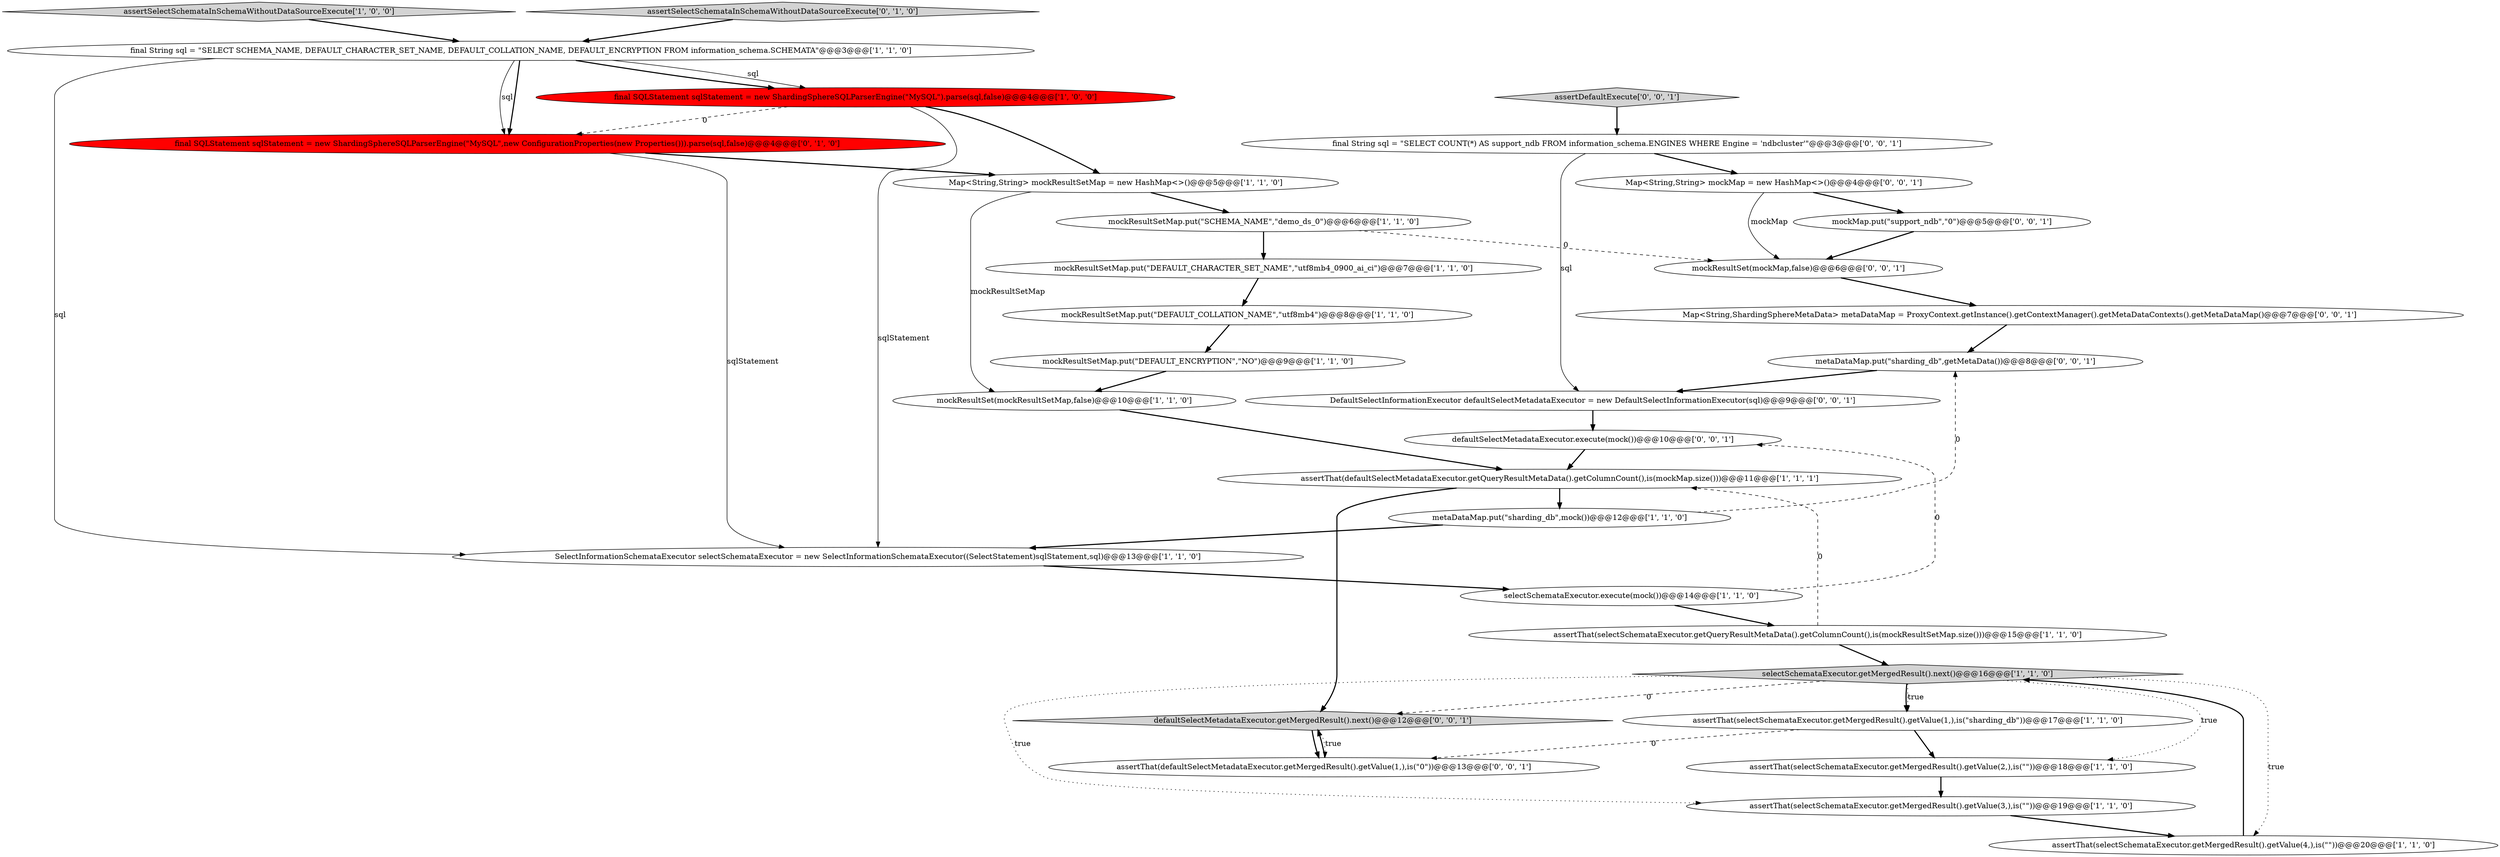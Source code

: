 digraph {
26 [style = filled, label = "metaDataMap.put(\"sharding_db\",getMetaData())@@@8@@@['0', '0', '1']", fillcolor = white, shape = ellipse image = "AAA0AAABBB3BBB"];
20 [style = filled, label = "final SQLStatement sqlStatement = new ShardingSphereSQLParserEngine(\"MySQL\",new ConfigurationProperties(new Properties())).parse(sql,false)@@@4@@@['0', '1', '0']", fillcolor = red, shape = ellipse image = "AAA1AAABBB2BBB"];
25 [style = filled, label = "Map<String,String> mockMap = new HashMap<>()@@@4@@@['0', '0', '1']", fillcolor = white, shape = ellipse image = "AAA0AAABBB3BBB"];
30 [style = filled, label = "final String sql = \"SELECT COUNT(*) AS support_ndb FROM information_schema.ENGINES WHERE Engine = 'ndbcluster'\"@@@3@@@['0', '0', '1']", fillcolor = white, shape = ellipse image = "AAA0AAABBB3BBB"];
27 [style = filled, label = "defaultSelectMetadataExecutor.execute(mock())@@@10@@@['0', '0', '1']", fillcolor = white, shape = ellipse image = "AAA0AAABBB3BBB"];
1 [style = filled, label = "mockResultSetMap.put(\"DEFAULT_ENCRYPTION\",\"NO\")@@@9@@@['1', '1', '0']", fillcolor = white, shape = ellipse image = "AAA0AAABBB1BBB"];
16 [style = filled, label = "metaDataMap.put(\"sharding_db\",mock())@@@12@@@['1', '1', '0']", fillcolor = white, shape = ellipse image = "AAA0AAABBB1BBB"];
6 [style = filled, label = "selectSchemataExecutor.getMergedResult().next()@@@16@@@['1', '1', '0']", fillcolor = lightgray, shape = diamond image = "AAA0AAABBB1BBB"];
0 [style = filled, label = "mockResultSetMap.put(\"DEFAULT_COLLATION_NAME\",\"utf8mb4\")@@@8@@@['1', '1', '0']", fillcolor = white, shape = ellipse image = "AAA0AAABBB1BBB"];
8 [style = filled, label = "mockResultSetMap.put(\"SCHEMA_NAME\",\"demo_ds_0\")@@@6@@@['1', '1', '0']", fillcolor = white, shape = ellipse image = "AAA0AAABBB1BBB"];
11 [style = filled, label = "final SQLStatement sqlStatement = new ShardingSphereSQLParserEngine(\"MySQL\").parse(sql,false)@@@4@@@['1', '0', '0']", fillcolor = red, shape = ellipse image = "AAA1AAABBB1BBB"];
18 [style = filled, label = "assertThat(selectSchemataExecutor.getMergedResult().getValue(4,),is(\"\"))@@@20@@@['1', '1', '0']", fillcolor = white, shape = ellipse image = "AAA0AAABBB1BBB"];
3 [style = filled, label = "mockResultSet(mockResultSetMap,false)@@@10@@@['1', '1', '0']", fillcolor = white, shape = ellipse image = "AAA0AAABBB1BBB"];
28 [style = filled, label = "mockResultSet(mockMap,false)@@@6@@@['0', '0', '1']", fillcolor = white, shape = ellipse image = "AAA0AAABBB3BBB"];
4 [style = filled, label = "Map<String,String> mockResultSetMap = new HashMap<>()@@@5@@@['1', '1', '0']", fillcolor = white, shape = ellipse image = "AAA0AAABBB1BBB"];
7 [style = filled, label = "assertThat(defaultSelectMetadataExecutor.getQueryResultMetaData().getColumnCount(),is(mockMap.size()))@@@11@@@['1', '1', '1']", fillcolor = white, shape = ellipse image = "AAA0AAABBB1BBB"];
10 [style = filled, label = "assertSelectSchemataInSchemaWithoutDataSourceExecute['1', '0', '0']", fillcolor = lightgray, shape = diamond image = "AAA0AAABBB1BBB"];
29 [style = filled, label = "Map<String,ShardingSphereMetaData> metaDataMap = ProxyContext.getInstance().getContextManager().getMetaDataContexts().getMetaDataMap()@@@7@@@['0', '0', '1']", fillcolor = white, shape = ellipse image = "AAA0AAABBB3BBB"];
17 [style = filled, label = "SelectInformationSchemataExecutor selectSchemataExecutor = new SelectInformationSchemataExecutor((SelectStatement)sqlStatement,sql)@@@13@@@['1', '1', '0']", fillcolor = white, shape = ellipse image = "AAA0AAABBB1BBB"];
22 [style = filled, label = "DefaultSelectInformationExecutor defaultSelectMetadataExecutor = new DefaultSelectInformationExecutor(sql)@@@9@@@['0', '0', '1']", fillcolor = white, shape = ellipse image = "AAA0AAABBB3BBB"];
9 [style = filled, label = "mockResultSetMap.put(\"DEFAULT_CHARACTER_SET_NAME\",\"utf8mb4_0900_ai_ci\")@@@7@@@['1', '1', '0']", fillcolor = white, shape = ellipse image = "AAA0AAABBB1BBB"];
24 [style = filled, label = "defaultSelectMetadataExecutor.getMergedResult().next()@@@12@@@['0', '0', '1']", fillcolor = lightgray, shape = diamond image = "AAA0AAABBB3BBB"];
12 [style = filled, label = "assertThat(selectSchemataExecutor.getMergedResult().getValue(3,),is(\"\"))@@@19@@@['1', '1', '0']", fillcolor = white, shape = ellipse image = "AAA0AAABBB1BBB"];
13 [style = filled, label = "assertThat(selectSchemataExecutor.getQueryResultMetaData().getColumnCount(),is(mockResultSetMap.size()))@@@15@@@['1', '1', '0']", fillcolor = white, shape = ellipse image = "AAA0AAABBB1BBB"];
2 [style = filled, label = "assertThat(selectSchemataExecutor.getMergedResult().getValue(1,),is(\"sharding_db\"))@@@17@@@['1', '1', '0']", fillcolor = white, shape = ellipse image = "AAA0AAABBB1BBB"];
15 [style = filled, label = "assertThat(selectSchemataExecutor.getMergedResult().getValue(2,),is(\"\"))@@@18@@@['1', '1', '0']", fillcolor = white, shape = ellipse image = "AAA0AAABBB1BBB"];
21 [style = filled, label = "mockMap.put(\"support_ndb\",\"0\")@@@5@@@['0', '0', '1']", fillcolor = white, shape = ellipse image = "AAA0AAABBB3BBB"];
23 [style = filled, label = "assertDefaultExecute['0', '0', '1']", fillcolor = lightgray, shape = diamond image = "AAA0AAABBB3BBB"];
31 [style = filled, label = "assertThat(defaultSelectMetadataExecutor.getMergedResult().getValue(1,),is(\"0\"))@@@13@@@['0', '0', '1']", fillcolor = white, shape = ellipse image = "AAA0AAABBB3BBB"];
14 [style = filled, label = "final String sql = \"SELECT SCHEMA_NAME, DEFAULT_CHARACTER_SET_NAME, DEFAULT_COLLATION_NAME, DEFAULT_ENCRYPTION FROM information_schema.SCHEMATA\"@@@3@@@['1', '1', '0']", fillcolor = white, shape = ellipse image = "AAA0AAABBB1BBB"];
5 [style = filled, label = "selectSchemataExecutor.execute(mock())@@@14@@@['1', '1', '0']", fillcolor = white, shape = ellipse image = "AAA0AAABBB1BBB"];
19 [style = filled, label = "assertSelectSchemataInSchemaWithoutDataSourceExecute['0', '1', '0']", fillcolor = lightgray, shape = diamond image = "AAA0AAABBB2BBB"];
28->29 [style = bold, label=""];
13->7 [style = dashed, label="0"];
17->5 [style = bold, label=""];
11->20 [style = dashed, label="0"];
14->11 [style = solid, label="sql"];
9->0 [style = bold, label=""];
14->20 [style = solid, label="sql"];
23->30 [style = bold, label=""];
10->14 [style = bold, label=""];
31->24 [style = bold, label=""];
11->4 [style = bold, label=""];
4->3 [style = solid, label="mockResultSetMap"];
24->31 [style = dotted, label="true"];
1->3 [style = bold, label=""];
14->17 [style = solid, label="sql"];
30->25 [style = bold, label=""];
20->17 [style = solid, label="sqlStatement"];
16->17 [style = bold, label=""];
8->28 [style = dashed, label="0"];
26->22 [style = bold, label=""];
21->28 [style = bold, label=""];
20->4 [style = bold, label=""];
2->31 [style = dashed, label="0"];
29->26 [style = bold, label=""];
6->2 [style = bold, label=""];
25->28 [style = solid, label="mockMap"];
16->26 [style = dashed, label="0"];
7->24 [style = bold, label=""];
5->27 [style = dashed, label="0"];
6->2 [style = dotted, label="true"];
6->18 [style = dotted, label="true"];
19->14 [style = bold, label=""];
22->27 [style = bold, label=""];
3->7 [style = bold, label=""];
18->6 [style = bold, label=""];
24->31 [style = bold, label=""];
6->24 [style = dashed, label="0"];
0->1 [style = bold, label=""];
5->13 [style = bold, label=""];
27->7 [style = bold, label=""];
7->16 [style = bold, label=""];
2->15 [style = bold, label=""];
12->18 [style = bold, label=""];
8->9 [style = bold, label=""];
4->8 [style = bold, label=""];
15->12 [style = bold, label=""];
6->12 [style = dotted, label="true"];
13->6 [style = bold, label=""];
14->11 [style = bold, label=""];
25->21 [style = bold, label=""];
30->22 [style = solid, label="sql"];
14->20 [style = bold, label=""];
6->15 [style = dotted, label="true"];
11->17 [style = solid, label="sqlStatement"];
}
